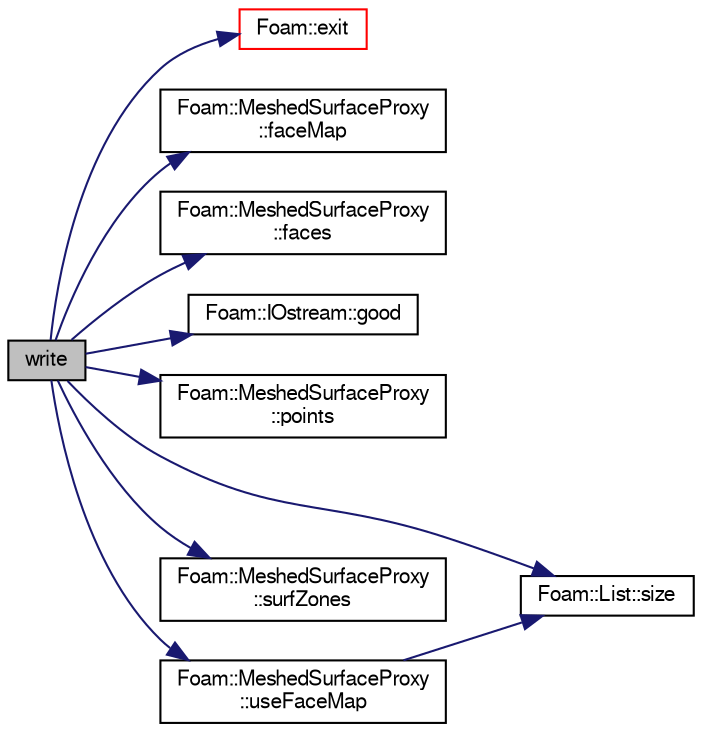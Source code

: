 digraph "write"
{
  bgcolor="transparent";
  edge [fontname="FreeSans",fontsize="10",labelfontname="FreeSans",labelfontsize="10"];
  node [fontname="FreeSans",fontsize="10",shape=record];
  rankdir="LR";
  Node1 [label="write",height=0.2,width=0.4,color="black", fillcolor="grey75", style="filled" fontcolor="black"];
  Node1 -> Node2 [color="midnightblue",fontsize="10",style="solid",fontname="FreeSans"];
  Node2 [label="Foam::exit",height=0.2,width=0.4,color="red",URL="$a10237.html#a06ca7250d8e89caf05243ec094843642"];
  Node1 -> Node3 [color="midnightblue",fontsize="10",style="solid",fontname="FreeSans"];
  Node3 [label="Foam::MeshedSurfaceProxy\l::faceMap",height=0.2,width=0.4,color="black",URL="$a01424.html#ac1fced05d1292d316fe022b9d873a015",tooltip="Const access to the faceMap, zero-sized when unused. "];
  Node1 -> Node4 [color="midnightblue",fontsize="10",style="solid",fontname="FreeSans"];
  Node4 [label="Foam::MeshedSurfaceProxy\l::faces",height=0.2,width=0.4,color="black",URL="$a01424.html#a24383e354eec6ecd526b67a58e5aa971",tooltip="Return const access to the faces. "];
  Node1 -> Node5 [color="midnightblue",fontsize="10",style="solid",fontname="FreeSans"];
  Node5 [label="Foam::IOstream::good",height=0.2,width=0.4,color="black",URL="$a01149.html#ad2e41c8280b6cdf93d39e1135d2abdf7",tooltip="Return true if next operation might succeed. "];
  Node1 -> Node6 [color="midnightblue",fontsize="10",style="solid",fontname="FreeSans"];
  Node6 [label="Foam::MeshedSurfaceProxy\l::points",height=0.2,width=0.4,color="black",URL="$a01424.html#a73ff9486717e5d8efeb6e9c3f311ad5c",tooltip="Return const access to the points. "];
  Node1 -> Node7 [color="midnightblue",fontsize="10",style="solid",fontname="FreeSans"];
  Node7 [label="Foam::List::size",height=0.2,width=0.4,color="black",URL="$a01325.html#a8a5f6fa29bd4b500caf186f60245b384",tooltip="Override size to be inconsistent with allocated storage. "];
  Node1 -> Node8 [color="midnightblue",fontsize="10",style="solid",fontname="FreeSans"];
  Node8 [label="Foam::MeshedSurfaceProxy\l::surfZones",height=0.2,width=0.4,color="black",URL="$a01424.html#a44f86be906099f268cfff4afa79e085b",tooltip="Const access to the surface zones. "];
  Node1 -> Node9 [color="midnightblue",fontsize="10",style="solid",fontname="FreeSans"];
  Node9 [label="Foam::MeshedSurfaceProxy\l::useFaceMap",height=0.2,width=0.4,color="black",URL="$a01424.html#a661471ceee8717595c9a2007a55e9cd3",tooltip="Use faceMap? "];
  Node9 -> Node7 [color="midnightblue",fontsize="10",style="solid",fontname="FreeSans"];
}
